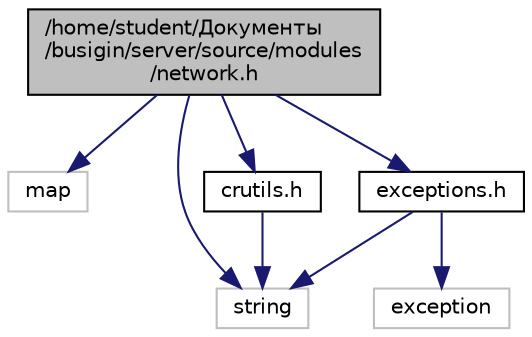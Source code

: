 digraph "/home/student/Документы/busigin/server/source/modules/network.h"
{
 // LATEX_PDF_SIZE
  edge [fontname="Helvetica",fontsize="10",labelfontname="Helvetica",labelfontsize="10"];
  node [fontname="Helvetica",fontsize="10",shape=record];
  Node1 [label="/home/student/Документы\l/busigin/server/source/modules\l/network.h",height=0.2,width=0.4,color="black", fillcolor="grey75", style="filled", fontcolor="black",tooltip="Определения классов для управления сетевым взаимодействием."];
  Node1 -> Node2 [color="midnightblue",fontsize="10",style="solid"];
  Node2 [label="map",height=0.2,width=0.4,color="grey75", fillcolor="white", style="filled",tooltip=" "];
  Node1 -> Node3 [color="midnightblue",fontsize="10",style="solid"];
  Node3 [label="string",height=0.2,width=0.4,color="grey75", fillcolor="white", style="filled",tooltip=" "];
  Node1 -> Node4 [color="midnightblue",fontsize="10",style="solid"];
  Node4 [label="crutils.h",height=0.2,width=0.4,color="black", fillcolor="white", style="filled",URL="$crutils_8h.html",tooltip="Определения вспомогательных функций для криптографических операций."];
  Node4 -> Node3 [color="midnightblue",fontsize="10",style="solid"];
  Node1 -> Node5 [color="midnightblue",fontsize="10",style="solid"];
  Node5 [label="exceptions.h",height=0.2,width=0.4,color="black", fillcolor="white", style="filled",URL="$exceptions_8h.html",tooltip="Определение классов исключений."];
  Node5 -> Node6 [color="midnightblue",fontsize="10",style="solid"];
  Node6 [label="exception",height=0.2,width=0.4,color="grey75", fillcolor="white", style="filled",tooltip=" "];
  Node5 -> Node3 [color="midnightblue",fontsize="10",style="solid"];
}
